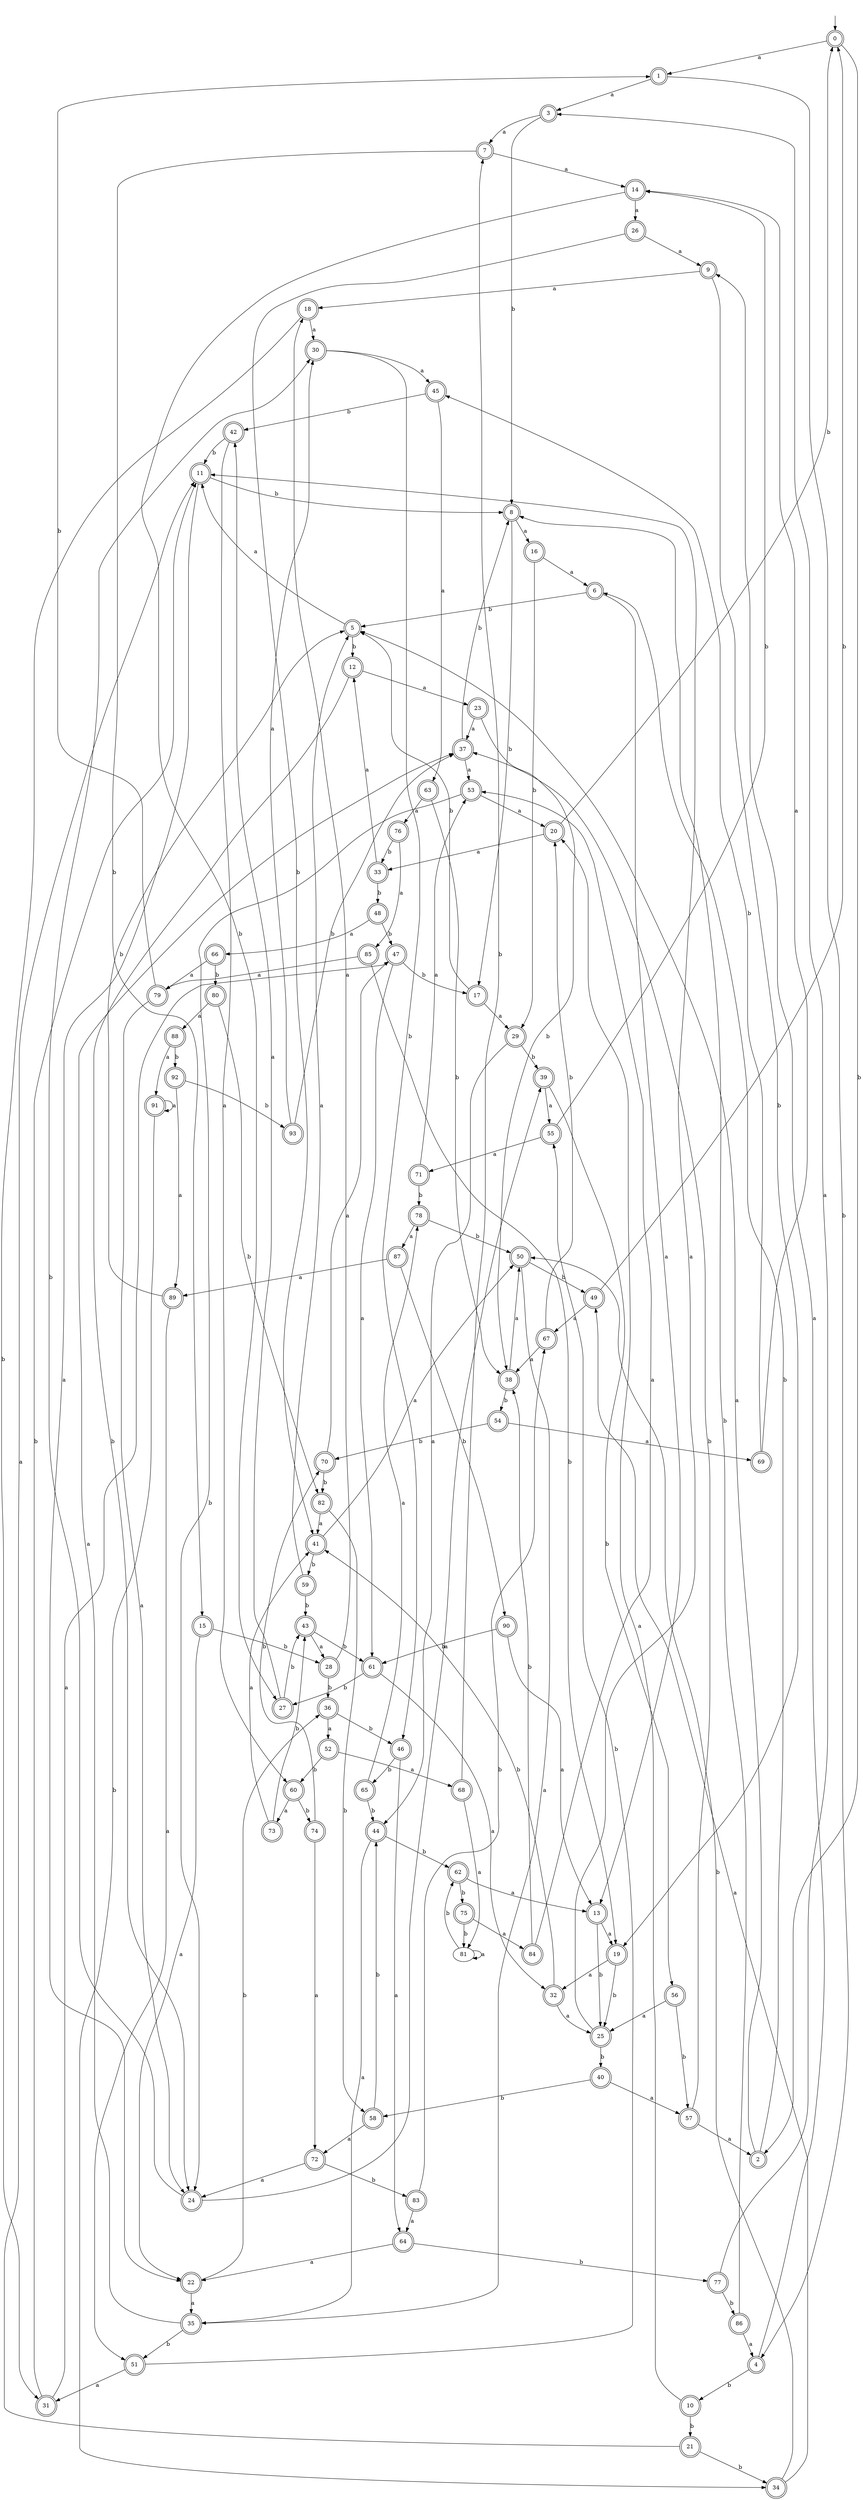 digraph RandomDFA {
  __start0 [label="", shape=none];
  __start0 -> 0 [label=""];
  0 [shape=circle] [shape=doublecircle]
  0 -> 1 [label="a"]
  0 -> 2 [label="b"]
  1 [shape=doublecircle]
  1 -> 3 [label="a"]
  1 -> 4 [label="b"]
  2 [shape=doublecircle]
  2 -> 5 [label="a"]
  2 -> 6 [label="b"]
  3 [shape=doublecircle]
  3 -> 7 [label="a"]
  3 -> 8 [label="b"]
  4 [shape=doublecircle]
  4 -> 9 [label="a"]
  4 -> 10 [label="b"]
  5 [shape=doublecircle]
  5 -> 11 [label="a"]
  5 -> 12 [label="b"]
  6 [shape=doublecircle]
  6 -> 13 [label="a"]
  6 -> 5 [label="b"]
  7 [shape=doublecircle]
  7 -> 14 [label="a"]
  7 -> 15 [label="b"]
  8 [shape=doublecircle]
  8 -> 16 [label="a"]
  8 -> 17 [label="b"]
  9 [shape=doublecircle]
  9 -> 18 [label="a"]
  9 -> 19 [label="b"]
  10 [shape=doublecircle]
  10 -> 20 [label="a"]
  10 -> 21 [label="b"]
  11 [shape=doublecircle]
  11 -> 22 [label="a"]
  11 -> 8 [label="b"]
  12 [shape=doublecircle]
  12 -> 23 [label="a"]
  12 -> 24 [label="b"]
  13 [shape=doublecircle]
  13 -> 19 [label="a"]
  13 -> 25 [label="b"]
  14 [shape=doublecircle]
  14 -> 26 [label="a"]
  14 -> 27 [label="b"]
  15 [shape=doublecircle]
  15 -> 22 [label="a"]
  15 -> 28 [label="b"]
  16 [shape=doublecircle]
  16 -> 6 [label="a"]
  16 -> 29 [label="b"]
  17 [shape=doublecircle]
  17 -> 29 [label="a"]
  17 -> 5 [label="b"]
  18 [shape=doublecircle]
  18 -> 30 [label="a"]
  18 -> 31 [label="b"]
  19 [shape=doublecircle]
  19 -> 32 [label="a"]
  19 -> 25 [label="b"]
  20 [shape=doublecircle]
  20 -> 33 [label="a"]
  20 -> 0 [label="b"]
  21 [shape=doublecircle]
  21 -> 11 [label="a"]
  21 -> 34 [label="b"]
  22 [shape=doublecircle]
  22 -> 35 [label="a"]
  22 -> 36 [label="b"]
  23 [shape=doublecircle]
  23 -> 37 [label="a"]
  23 -> 38 [label="b"]
  24 [shape=doublecircle]
  24 -> 39 [label="a"]
  24 -> 30 [label="b"]
  25 [shape=doublecircle]
  25 -> 11 [label="a"]
  25 -> 40 [label="b"]
  26 [shape=doublecircle]
  26 -> 9 [label="a"]
  26 -> 41 [label="b"]
  27 [shape=doublecircle]
  27 -> 42 [label="a"]
  27 -> 43 [label="b"]
  28 [shape=doublecircle]
  28 -> 18 [label="a"]
  28 -> 36 [label="b"]
  29 [shape=doublecircle]
  29 -> 44 [label="a"]
  29 -> 39 [label="b"]
  30 [shape=doublecircle]
  30 -> 45 [label="a"]
  30 -> 46 [label="b"]
  31 [shape=doublecircle]
  31 -> 47 [label="a"]
  31 -> 11 [label="b"]
  32 [shape=doublecircle]
  32 -> 25 [label="a"]
  32 -> 41 [label="b"]
  33 [shape=doublecircle]
  33 -> 12 [label="a"]
  33 -> 48 [label="b"]
  34 [shape=doublecircle]
  34 -> 49 [label="a"]
  34 -> 50 [label="b"]
  35 [shape=doublecircle]
  35 -> 37 [label="a"]
  35 -> 51 [label="b"]
  36 [shape=doublecircle]
  36 -> 52 [label="a"]
  36 -> 46 [label="b"]
  37 [shape=doublecircle]
  37 -> 53 [label="a"]
  37 -> 8 [label="b"]
  38 [shape=doublecircle]
  38 -> 50 [label="a"]
  38 -> 54 [label="b"]
  39 [shape=doublecircle]
  39 -> 55 [label="a"]
  39 -> 56 [label="b"]
  40 [shape=doublecircle]
  40 -> 57 [label="a"]
  40 -> 58 [label="b"]
  41 [shape=doublecircle]
  41 -> 50 [label="a"]
  41 -> 59 [label="b"]
  42 [shape=doublecircle]
  42 -> 60 [label="a"]
  42 -> 11 [label="b"]
  43 [shape=doublecircle]
  43 -> 28 [label="a"]
  43 -> 61 [label="b"]
  44 [shape=doublecircle]
  44 -> 35 [label="a"]
  44 -> 62 [label="b"]
  45 [shape=doublecircle]
  45 -> 63 [label="a"]
  45 -> 42 [label="b"]
  46 [shape=doublecircle]
  46 -> 64 [label="a"]
  46 -> 65 [label="b"]
  47 [shape=doublecircle]
  47 -> 61 [label="a"]
  47 -> 17 [label="b"]
  48 [shape=doublecircle]
  48 -> 66 [label="a"]
  48 -> 47 [label="b"]
  49 [shape=doublecircle]
  49 -> 67 [label="a"]
  49 -> 0 [label="b"]
  50 [shape=doublecircle]
  50 -> 35 [label="a"]
  50 -> 49 [label="b"]
  51 [shape=doublecircle]
  51 -> 31 [label="a"]
  51 -> 55 [label="b"]
  52 [shape=doublecircle]
  52 -> 68 [label="a"]
  52 -> 60 [label="b"]
  53 [shape=doublecircle]
  53 -> 20 [label="a"]
  53 -> 24 [label="b"]
  54 [shape=doublecircle]
  54 -> 69 [label="a"]
  54 -> 70 [label="b"]
  55 [shape=doublecircle]
  55 -> 71 [label="a"]
  55 -> 14 [label="b"]
  56 [shape=doublecircle]
  56 -> 25 [label="a"]
  56 -> 57 [label="b"]
  57 [shape=doublecircle]
  57 -> 2 [label="a"]
  57 -> 37 [label="b"]
  58 [shape=doublecircle]
  58 -> 72 [label="a"]
  58 -> 44 [label="b"]
  59 [shape=doublecircle]
  59 -> 5 [label="a"]
  59 -> 43 [label="b"]
  60 [shape=doublecircle]
  60 -> 73 [label="a"]
  60 -> 74 [label="b"]
  61 [shape=doublecircle]
  61 -> 32 [label="a"]
  61 -> 27 [label="b"]
  62 [shape=doublecircle]
  62 -> 13 [label="a"]
  62 -> 75 [label="b"]
  63 [shape=doublecircle]
  63 -> 76 [label="a"]
  63 -> 38 [label="b"]
  64 [shape=doublecircle]
  64 -> 22 [label="a"]
  64 -> 77 [label="b"]
  65 [shape=doublecircle]
  65 -> 78 [label="a"]
  65 -> 44 [label="b"]
  66 [shape=doublecircle]
  66 -> 79 [label="a"]
  66 -> 80 [label="b"]
  67 [shape=doublecircle]
  67 -> 38 [label="a"]
  67 -> 20 [label="b"]
  68 [shape=doublecircle]
  68 -> 81 [label="a"]
  68 -> 7 [label="b"]
  69 [shape=doublecircle]
  69 -> 14 [label="a"]
  69 -> 45 [label="b"]
  70 [shape=doublecircle]
  70 -> 47 [label="a"]
  70 -> 82 [label="b"]
  71 [shape=doublecircle]
  71 -> 53 [label="a"]
  71 -> 78 [label="b"]
  72 [shape=doublecircle]
  72 -> 24 [label="a"]
  72 -> 83 [label="b"]
  73 [shape=doublecircle]
  73 -> 41 [label="a"]
  73 -> 43 [label="b"]
  74 [shape=doublecircle]
  74 -> 72 [label="a"]
  74 -> 70 [label="b"]
  75 [shape=doublecircle]
  75 -> 84 [label="a"]
  75 -> 81 [label="b"]
  76 [shape=doublecircle]
  76 -> 85 [label="a"]
  76 -> 33 [label="b"]
  77 [shape=doublecircle]
  77 -> 3 [label="a"]
  77 -> 86 [label="b"]
  78 [shape=doublecircle]
  78 -> 87 [label="a"]
  78 -> 50 [label="b"]
  79 [shape=doublecircle]
  79 -> 24 [label="a"]
  79 -> 1 [label="b"]
  80 [shape=doublecircle]
  80 -> 88 [label="a"]
  80 -> 82 [label="b"]
  81
  81 -> 81 [label="a"]
  81 -> 62 [label="b"]
  82 [shape=doublecircle]
  82 -> 41 [label="a"]
  82 -> 58 [label="b"]
  83 [shape=doublecircle]
  83 -> 64 [label="a"]
  83 -> 67 [label="b"]
  84 [shape=doublecircle]
  84 -> 53 [label="a"]
  84 -> 38 [label="b"]
  85 [shape=doublecircle]
  85 -> 79 [label="a"]
  85 -> 19 [label="b"]
  86 [shape=doublecircle]
  86 -> 4 [label="a"]
  86 -> 8 [label="b"]
  87 [shape=doublecircle]
  87 -> 89 [label="a"]
  87 -> 90 [label="b"]
  88 [shape=doublecircle]
  88 -> 91 [label="a"]
  88 -> 92 [label="b"]
  89 [shape=doublecircle]
  89 -> 51 [label="a"]
  89 -> 5 [label="b"]
  90 [shape=doublecircle]
  90 -> 13 [label="a"]
  90 -> 61 [label="b"]
  91 [shape=doublecircle]
  91 -> 91 [label="a"]
  91 -> 34 [label="b"]
  92 [shape=doublecircle]
  92 -> 89 [label="a"]
  92 -> 93 [label="b"]
  93 [shape=doublecircle]
  93 -> 30 [label="a"]
  93 -> 37 [label="b"]
}
